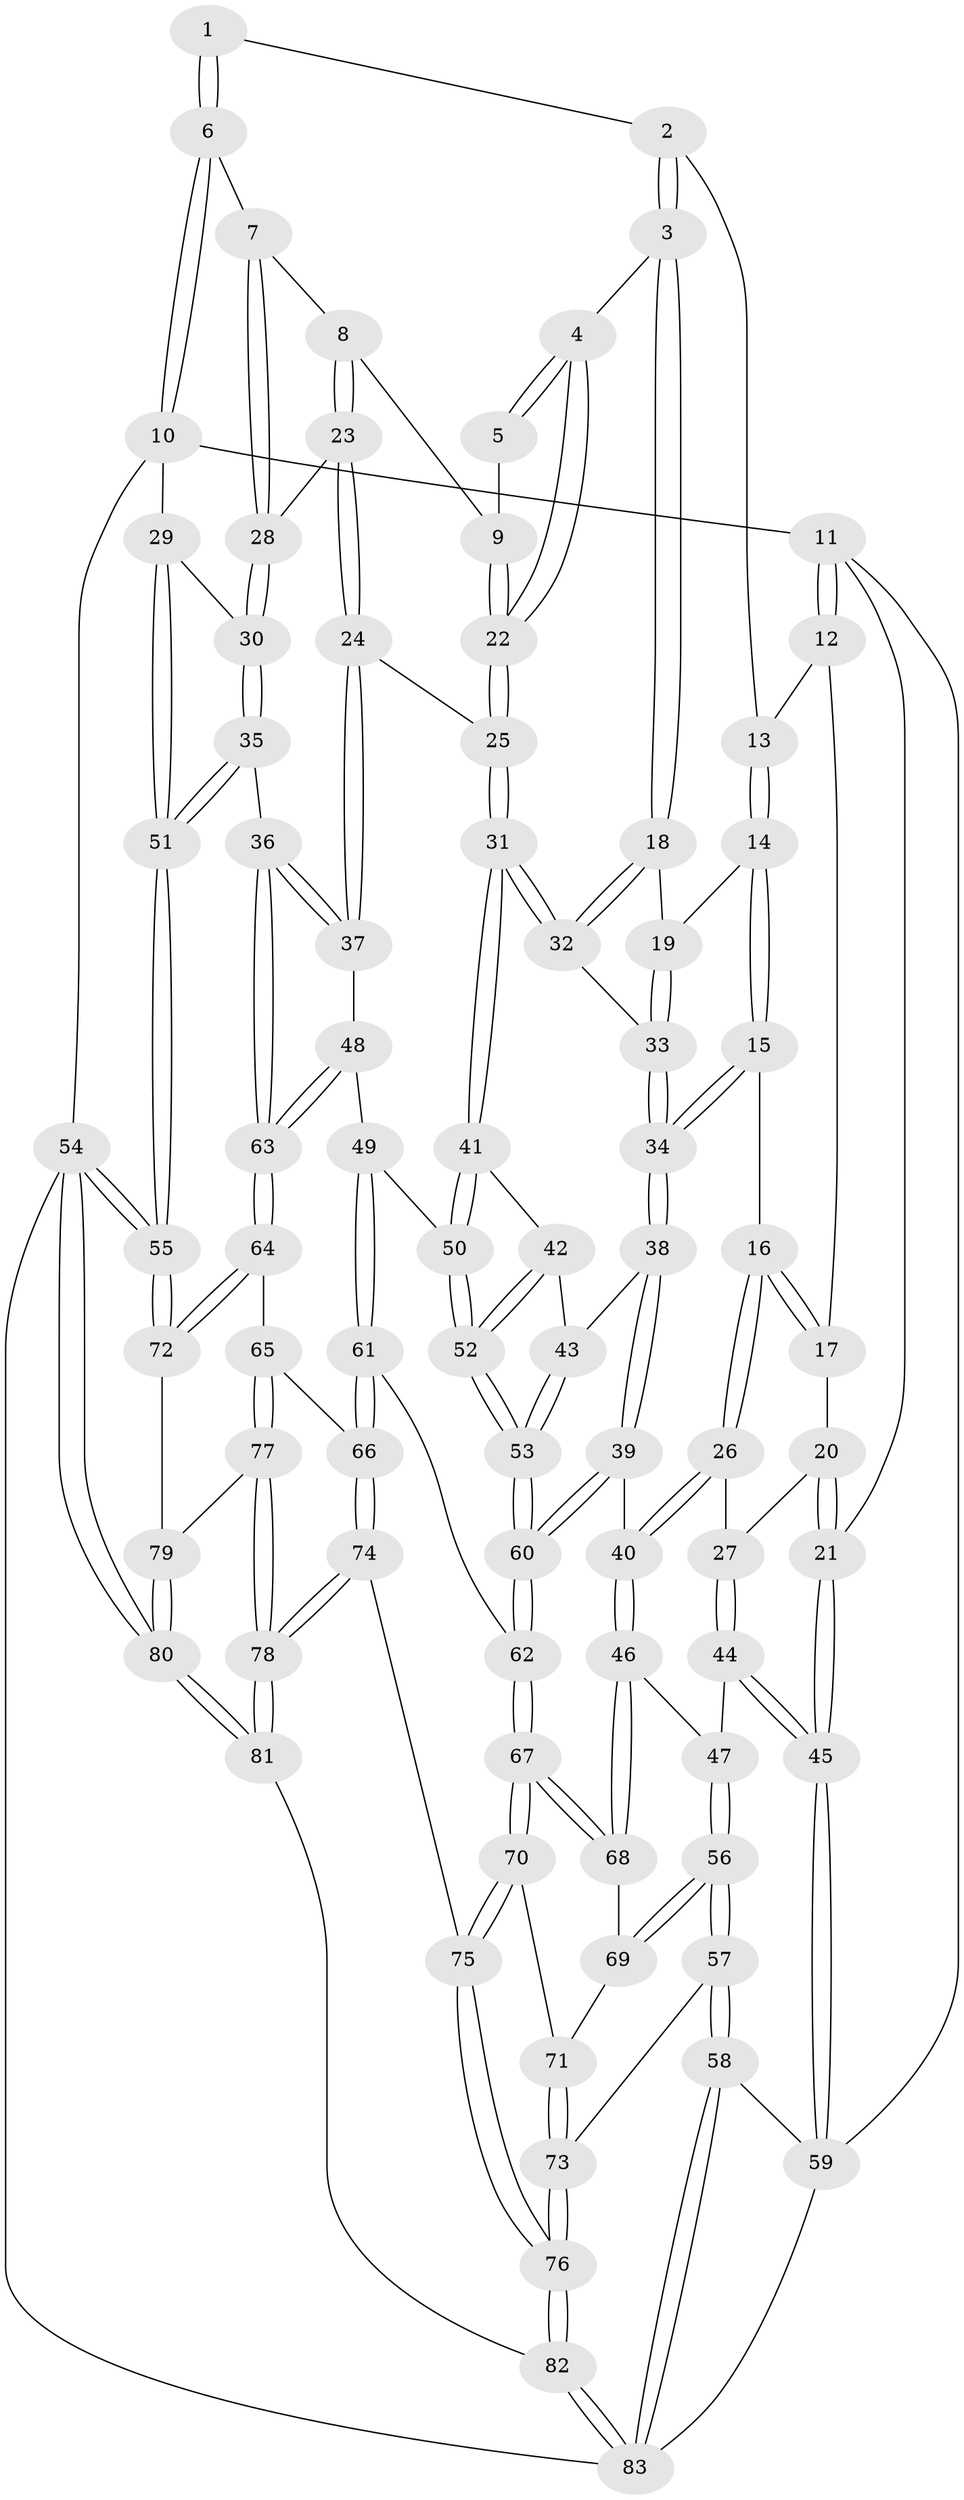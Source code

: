 // Generated by graph-tools (version 1.1) at 2025/17/03/09/25 04:17:16]
// undirected, 83 vertices, 204 edges
graph export_dot {
graph [start="1"]
  node [color=gray90,style=filled];
  1 [pos="+0.8536699913937228+0"];
  2 [pos="+0.474295964241892+0"];
  3 [pos="+0.5676020137742622+0.07939386574922871"];
  4 [pos="+0.625359584012349+0.09503545887447382"];
  5 [pos="+0.7325942644474492+0"];
  6 [pos="+1+0"];
  7 [pos="+0.8548515722637761+0.04512510800007147"];
  8 [pos="+0.7440316406803545+0.103692341691632"];
  9 [pos="+0.7189585223172009+0.09249697134458322"];
  10 [pos="+1+0"];
  11 [pos="+0+0"];
  12 [pos="+0.03733611315108469+0"];
  13 [pos="+0.3810229281111297+0"];
  14 [pos="+0.3401485301899292+0.05182777789361544"];
  15 [pos="+0.21249743120499384+0.15577044520767117"];
  16 [pos="+0.19221920005051438+0.161020669131928"];
  17 [pos="+0.12248867221809691+0.029075227263741014"];
  18 [pos="+0.5419424750371882+0.11658566024196082"];
  19 [pos="+0.3929685714640189+0.11891731013011787"];
  20 [pos="+0.0420693525098086+0.0949906749484137"];
  21 [pos="+0+0"];
  22 [pos="+0.6626029821802405+0.13630753216372998"];
  23 [pos="+0.7752650968702733+0.19131973001195074"];
  24 [pos="+0.7037928833278231+0.2505245775828498"];
  25 [pos="+0.6897945214087039+0.2479892777237148"];
  26 [pos="+0.14641188363611377+0.20479985834433703"];
  27 [pos="+0.11310959537276512+0.22276246044021672"];
  28 [pos="+0.831626912416104+0.16466516321393987"];
  29 [pos="+1+0"];
  30 [pos="+0.8845724151683045+0.20304302297337554"];
  31 [pos="+0.5931453339842336+0.28657368057097443"];
  32 [pos="+0.5396847056641539+0.23411236970802668"];
  33 [pos="+0.4203665496737868+0.2157133707705086"];
  34 [pos="+0.3603417071319686+0.2987609794208938"];
  35 [pos="+1+0.36805370928369907"];
  36 [pos="+0.8429215910306599+0.4003900721898358"];
  37 [pos="+0.7778019294314217+0.3344167042887806"];
  38 [pos="+0.3579328492864946+0.32665842912789284"];
  39 [pos="+0.32433992086445596+0.37433550792717996"];
  40 [pos="+0.3109119780138569+0.38334537742098623"];
  41 [pos="+0.583192250970915+0.312522590251469"];
  42 [pos="+0.4899001377870364+0.34399631522675655"];
  43 [pos="+0.42357273392973677+0.34131162912155555"];
  44 [pos="+0.06694252895185558+0.26734809539235566"];
  45 [pos="+0+0.2502390682580532"];
  46 [pos="+0.3065159558999007+0.3887584493697186"];
  47 [pos="+0.07959483076531369+0.30017452159823405"];
  48 [pos="+0.6201906379878235+0.4185245627223739"];
  49 [pos="+0.6009858062800423+0.4007892206746445"];
  50 [pos="+0.5903063320286853+0.370183927495441"];
  51 [pos="+1+0.38336995964439297"];
  52 [pos="+0.472201104186588+0.4403284906500348"];
  53 [pos="+0.4707915571590077+0.44237392674104514"];
  54 [pos="+1+1"];
  55 [pos="+1+0.684233845062967"];
  56 [pos="+0.11488102041185352+0.5040387725633418"];
  57 [pos="+0.06267515656783573+0.617819323739367"];
  58 [pos="+0+0.6323443834925717"];
  59 [pos="+0+0.6464749510155635"];
  60 [pos="+0.4604257952995517+0.46839366330402676"];
  61 [pos="+0.4842784784652191+0.5449455503257893"];
  62 [pos="+0.4824759323639126+0.5443834640988889"];
  63 [pos="+0.7323980459566776+0.5389252132276621"];
  64 [pos="+0.726012957317777+0.5712654354898857"];
  65 [pos="+0.5901581097875946+0.5850422979924922"];
  66 [pos="+0.534672408216644+0.5842495793186159"];
  67 [pos="+0.40909734597532604+0.568443533724456"];
  68 [pos="+0.29976003241302596+0.4021319182458658"];
  69 [pos="+0.2797944932481861+0.4213960395112149"];
  70 [pos="+0.4071022392790289+0.570179632604785"];
  71 [pos="+0.3073256307446757+0.5765348757870485"];
  72 [pos="+0.7773100371697464+0.6782659057785139"];
  73 [pos="+0.14628433010178948+0.6768311401168602"];
  74 [pos="+0.4943454808643183+0.7765262408759972"];
  75 [pos="+0.37783956126754786+0.7358481067873502"];
  76 [pos="+0.21543121778847893+0.7753263160311566"];
  77 [pos="+0.5954292715529922+0.7661728754850072"];
  78 [pos="+0.5181861847890902+0.8055742232788584"];
  79 [pos="+0.7637730326358191+0.7075443575263191"];
  80 [pos="+0.7864404157742276+1"];
  81 [pos="+0.5308769168237694+0.9920580569502959"];
  82 [pos="+0.21283499383212812+1"];
  83 [pos="+0.19145660747978596+1"];
  1 -- 2;
  1 -- 6;
  1 -- 6;
  2 -- 3;
  2 -- 3;
  2 -- 13;
  3 -- 4;
  3 -- 18;
  3 -- 18;
  4 -- 5;
  4 -- 5;
  4 -- 22;
  4 -- 22;
  5 -- 9;
  6 -- 7;
  6 -- 10;
  6 -- 10;
  7 -- 8;
  7 -- 28;
  7 -- 28;
  8 -- 9;
  8 -- 23;
  8 -- 23;
  9 -- 22;
  9 -- 22;
  10 -- 11;
  10 -- 29;
  10 -- 54;
  11 -- 12;
  11 -- 12;
  11 -- 21;
  11 -- 59;
  12 -- 13;
  12 -- 17;
  13 -- 14;
  13 -- 14;
  14 -- 15;
  14 -- 15;
  14 -- 19;
  15 -- 16;
  15 -- 34;
  15 -- 34;
  16 -- 17;
  16 -- 17;
  16 -- 26;
  16 -- 26;
  17 -- 20;
  18 -- 19;
  18 -- 32;
  18 -- 32;
  19 -- 33;
  19 -- 33;
  20 -- 21;
  20 -- 21;
  20 -- 27;
  21 -- 45;
  21 -- 45;
  22 -- 25;
  22 -- 25;
  23 -- 24;
  23 -- 24;
  23 -- 28;
  24 -- 25;
  24 -- 37;
  24 -- 37;
  25 -- 31;
  25 -- 31;
  26 -- 27;
  26 -- 40;
  26 -- 40;
  27 -- 44;
  27 -- 44;
  28 -- 30;
  28 -- 30;
  29 -- 30;
  29 -- 51;
  29 -- 51;
  30 -- 35;
  30 -- 35;
  31 -- 32;
  31 -- 32;
  31 -- 41;
  31 -- 41;
  32 -- 33;
  33 -- 34;
  33 -- 34;
  34 -- 38;
  34 -- 38;
  35 -- 36;
  35 -- 51;
  35 -- 51;
  36 -- 37;
  36 -- 37;
  36 -- 63;
  36 -- 63;
  37 -- 48;
  38 -- 39;
  38 -- 39;
  38 -- 43;
  39 -- 40;
  39 -- 60;
  39 -- 60;
  40 -- 46;
  40 -- 46;
  41 -- 42;
  41 -- 50;
  41 -- 50;
  42 -- 43;
  42 -- 52;
  42 -- 52;
  43 -- 53;
  43 -- 53;
  44 -- 45;
  44 -- 45;
  44 -- 47;
  45 -- 59;
  45 -- 59;
  46 -- 47;
  46 -- 68;
  46 -- 68;
  47 -- 56;
  47 -- 56;
  48 -- 49;
  48 -- 63;
  48 -- 63;
  49 -- 50;
  49 -- 61;
  49 -- 61;
  50 -- 52;
  50 -- 52;
  51 -- 55;
  51 -- 55;
  52 -- 53;
  52 -- 53;
  53 -- 60;
  53 -- 60;
  54 -- 55;
  54 -- 55;
  54 -- 80;
  54 -- 80;
  54 -- 83;
  55 -- 72;
  55 -- 72;
  56 -- 57;
  56 -- 57;
  56 -- 69;
  56 -- 69;
  57 -- 58;
  57 -- 58;
  57 -- 73;
  58 -- 59;
  58 -- 83;
  58 -- 83;
  59 -- 83;
  60 -- 62;
  60 -- 62;
  61 -- 62;
  61 -- 66;
  61 -- 66;
  62 -- 67;
  62 -- 67;
  63 -- 64;
  63 -- 64;
  64 -- 65;
  64 -- 72;
  64 -- 72;
  65 -- 66;
  65 -- 77;
  65 -- 77;
  66 -- 74;
  66 -- 74;
  67 -- 68;
  67 -- 68;
  67 -- 70;
  67 -- 70;
  68 -- 69;
  69 -- 71;
  70 -- 71;
  70 -- 75;
  70 -- 75;
  71 -- 73;
  71 -- 73;
  72 -- 79;
  73 -- 76;
  73 -- 76;
  74 -- 75;
  74 -- 78;
  74 -- 78;
  75 -- 76;
  75 -- 76;
  76 -- 82;
  76 -- 82;
  77 -- 78;
  77 -- 78;
  77 -- 79;
  78 -- 81;
  78 -- 81;
  79 -- 80;
  79 -- 80;
  80 -- 81;
  80 -- 81;
  81 -- 82;
  82 -- 83;
  82 -- 83;
}
